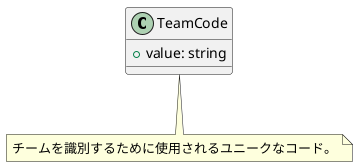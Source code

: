 @startuml TeamCode

class "TeamCode" as TeamCode {
    + value: string
}

note bottom of TeamCode
    チームを識別するために使用されるユニークなコード。
end note

@enduml
